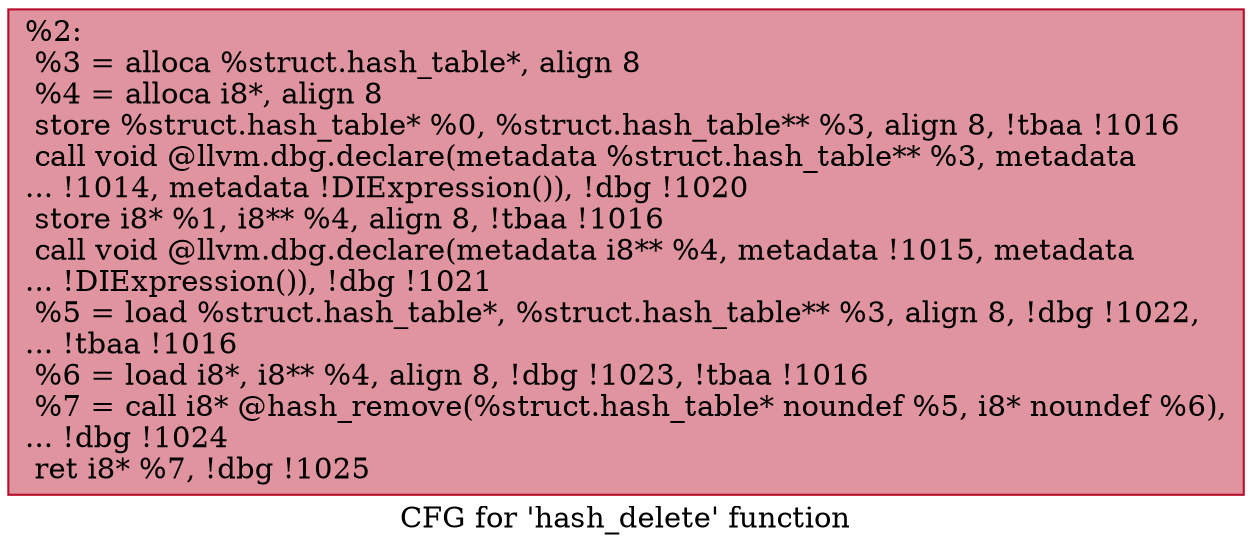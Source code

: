 digraph "CFG for 'hash_delete' function" {
	label="CFG for 'hash_delete' function";

	Node0x250a720 [shape=record,color="#b70d28ff", style=filled, fillcolor="#b70d2870",label="{%2:\l  %3 = alloca %struct.hash_table*, align 8\l  %4 = alloca i8*, align 8\l  store %struct.hash_table* %0, %struct.hash_table** %3, align 8, !tbaa !1016\l  call void @llvm.dbg.declare(metadata %struct.hash_table** %3, metadata\l... !1014, metadata !DIExpression()), !dbg !1020\l  store i8* %1, i8** %4, align 8, !tbaa !1016\l  call void @llvm.dbg.declare(metadata i8** %4, metadata !1015, metadata\l... !DIExpression()), !dbg !1021\l  %5 = load %struct.hash_table*, %struct.hash_table** %3, align 8, !dbg !1022,\l... !tbaa !1016\l  %6 = load i8*, i8** %4, align 8, !dbg !1023, !tbaa !1016\l  %7 = call i8* @hash_remove(%struct.hash_table* noundef %5, i8* noundef %6),\l... !dbg !1024\l  ret i8* %7, !dbg !1025\l}"];
}
